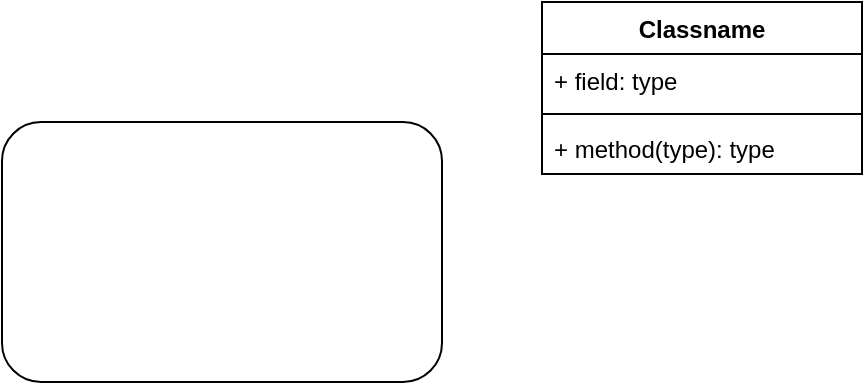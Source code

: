 <mxfile version="20.5.3" type="github">
  <diagram id="4hjA9zUJPdHS_XAzyAs3" name="Page-1">
    <mxGraphModel dx="946" dy="573" grid="1" gridSize="10" guides="1" tooltips="1" connect="1" arrows="1" fold="1" page="1" pageScale="1" pageWidth="827" pageHeight="1169" math="0" shadow="0">
      <root>
        <mxCell id="0" />
        <mxCell id="1" parent="0" />
        <mxCell id="ZREja1kgUtqLUPN07qug-1" value="" style="rounded=1;whiteSpace=wrap;html=1;" vertex="1" parent="1">
          <mxGeometry x="180" y="160" width="220" height="130" as="geometry" />
        </mxCell>
        <mxCell id="ZREja1kgUtqLUPN07qug-2" value="Classname" style="swimlane;fontStyle=1;align=center;verticalAlign=top;childLayout=stackLayout;horizontal=1;startSize=26;horizontalStack=0;resizeParent=1;resizeParentMax=0;resizeLast=0;collapsible=1;marginBottom=0;" vertex="1" parent="1">
          <mxGeometry x="450" y="100" width="160" height="86" as="geometry" />
        </mxCell>
        <mxCell id="ZREja1kgUtqLUPN07qug-3" value="+ field: type" style="text;strokeColor=none;fillColor=none;align=left;verticalAlign=top;spacingLeft=4;spacingRight=4;overflow=hidden;rotatable=0;points=[[0,0.5],[1,0.5]];portConstraint=eastwest;" vertex="1" parent="ZREja1kgUtqLUPN07qug-2">
          <mxGeometry y="26" width="160" height="26" as="geometry" />
        </mxCell>
        <mxCell id="ZREja1kgUtqLUPN07qug-4" value="" style="line;strokeWidth=1;fillColor=none;align=left;verticalAlign=middle;spacingTop=-1;spacingLeft=3;spacingRight=3;rotatable=0;labelPosition=right;points=[];portConstraint=eastwest;strokeColor=inherit;" vertex="1" parent="ZREja1kgUtqLUPN07qug-2">
          <mxGeometry y="52" width="160" height="8" as="geometry" />
        </mxCell>
        <mxCell id="ZREja1kgUtqLUPN07qug-5" value="+ method(type): type" style="text;strokeColor=none;fillColor=none;align=left;verticalAlign=top;spacingLeft=4;spacingRight=4;overflow=hidden;rotatable=0;points=[[0,0.5],[1,0.5]];portConstraint=eastwest;" vertex="1" parent="ZREja1kgUtqLUPN07qug-2">
          <mxGeometry y="60" width="160" height="26" as="geometry" />
        </mxCell>
      </root>
    </mxGraphModel>
  </diagram>
</mxfile>
